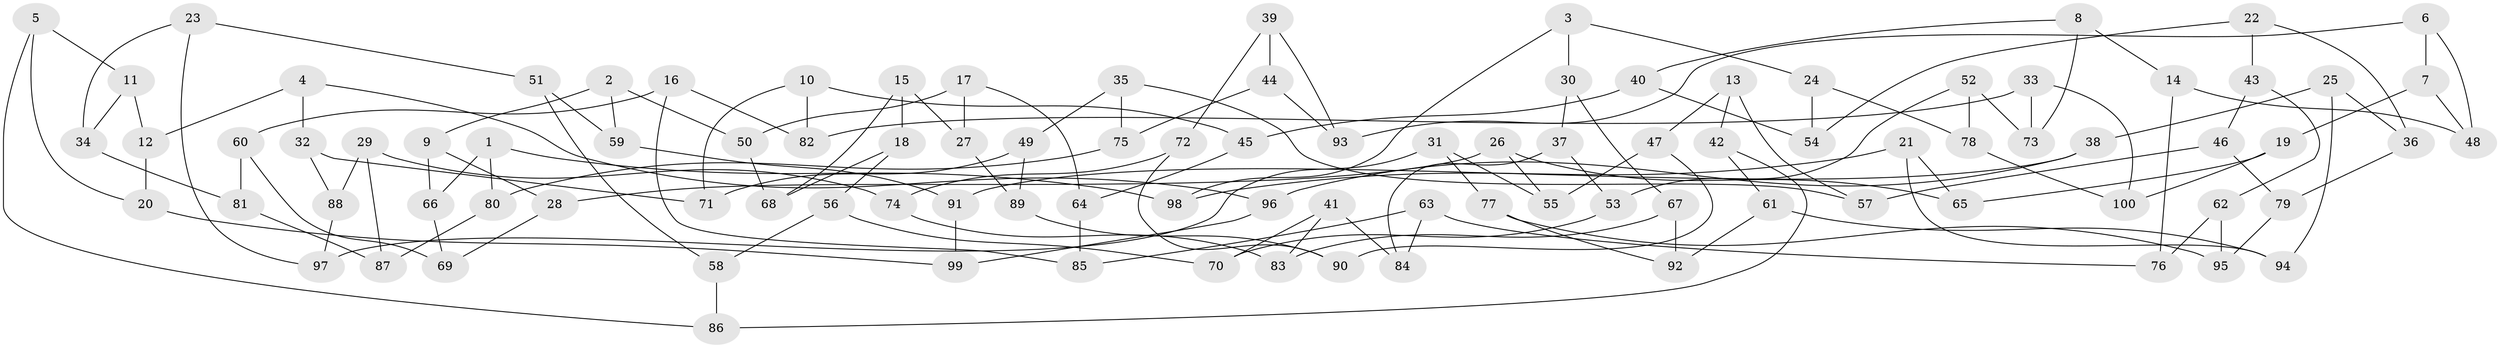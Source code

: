 // Generated by graph-tools (version 1.1) at 2025/39/02/21/25 10:39:00]
// undirected, 100 vertices, 150 edges
graph export_dot {
graph [start="1"]
  node [color=gray90,style=filled];
  1;
  2;
  3;
  4;
  5;
  6;
  7;
  8;
  9;
  10;
  11;
  12;
  13;
  14;
  15;
  16;
  17;
  18;
  19;
  20;
  21;
  22;
  23;
  24;
  25;
  26;
  27;
  28;
  29;
  30;
  31;
  32;
  33;
  34;
  35;
  36;
  37;
  38;
  39;
  40;
  41;
  42;
  43;
  44;
  45;
  46;
  47;
  48;
  49;
  50;
  51;
  52;
  53;
  54;
  55;
  56;
  57;
  58;
  59;
  60;
  61;
  62;
  63;
  64;
  65;
  66;
  67;
  68;
  69;
  70;
  71;
  72;
  73;
  74;
  75;
  76;
  77;
  78;
  79;
  80;
  81;
  82;
  83;
  84;
  85;
  86;
  87;
  88;
  89;
  90;
  91;
  92;
  93;
  94;
  95;
  96;
  97;
  98;
  99;
  100;
  1 -- 98;
  1 -- 80;
  1 -- 66;
  2 -- 9;
  2 -- 50;
  2 -- 59;
  3 -- 30;
  3 -- 24;
  3 -- 98;
  4 -- 32;
  4 -- 12;
  4 -- 96;
  5 -- 86;
  5 -- 11;
  5 -- 20;
  6 -- 7;
  6 -- 93;
  6 -- 48;
  7 -- 19;
  7 -- 48;
  8 -- 14;
  8 -- 73;
  8 -- 40;
  9 -- 66;
  9 -- 28;
  10 -- 45;
  10 -- 82;
  10 -- 71;
  11 -- 34;
  11 -- 12;
  12 -- 20;
  13 -- 42;
  13 -- 57;
  13 -- 47;
  14 -- 48;
  14 -- 76;
  15 -- 18;
  15 -- 27;
  15 -- 68;
  16 -- 85;
  16 -- 82;
  16 -- 60;
  17 -- 50;
  17 -- 64;
  17 -- 27;
  18 -- 68;
  18 -- 56;
  19 -- 100;
  19 -- 65;
  20 -- 99;
  21 -- 98;
  21 -- 94;
  21 -- 65;
  22 -- 36;
  22 -- 54;
  22 -- 43;
  23 -- 34;
  23 -- 51;
  23 -- 97;
  24 -- 54;
  24 -- 78;
  25 -- 38;
  25 -- 36;
  25 -- 94;
  26 -- 65;
  26 -- 55;
  26 -- 28;
  27 -- 89;
  28 -- 69;
  29 -- 88;
  29 -- 74;
  29 -- 87;
  30 -- 67;
  30 -- 37;
  31 -- 77;
  31 -- 97;
  31 -- 55;
  32 -- 88;
  32 -- 71;
  33 -- 82;
  33 -- 100;
  33 -- 73;
  34 -- 81;
  35 -- 49;
  35 -- 57;
  35 -- 75;
  36 -- 79;
  37 -- 53;
  37 -- 84;
  38 -- 96;
  38 -- 91;
  39 -- 93;
  39 -- 72;
  39 -- 44;
  40 -- 54;
  40 -- 45;
  41 -- 83;
  41 -- 70;
  41 -- 84;
  42 -- 86;
  42 -- 61;
  43 -- 62;
  43 -- 46;
  44 -- 75;
  44 -- 93;
  45 -- 64;
  46 -- 79;
  46 -- 57;
  47 -- 55;
  47 -- 90;
  49 -- 89;
  49 -- 71;
  50 -- 68;
  51 -- 58;
  51 -- 59;
  52 -- 78;
  52 -- 53;
  52 -- 73;
  53 -- 70;
  56 -- 58;
  56 -- 70;
  58 -- 86;
  59 -- 91;
  60 -- 69;
  60 -- 81;
  61 -- 92;
  61 -- 94;
  62 -- 76;
  62 -- 95;
  63 -- 84;
  63 -- 76;
  63 -- 85;
  64 -- 85;
  66 -- 69;
  67 -- 83;
  67 -- 92;
  72 -- 90;
  72 -- 74;
  74 -- 83;
  75 -- 80;
  77 -- 92;
  77 -- 95;
  78 -- 100;
  79 -- 95;
  80 -- 87;
  81 -- 87;
  88 -- 97;
  89 -- 90;
  91 -- 99;
  96 -- 99;
}
